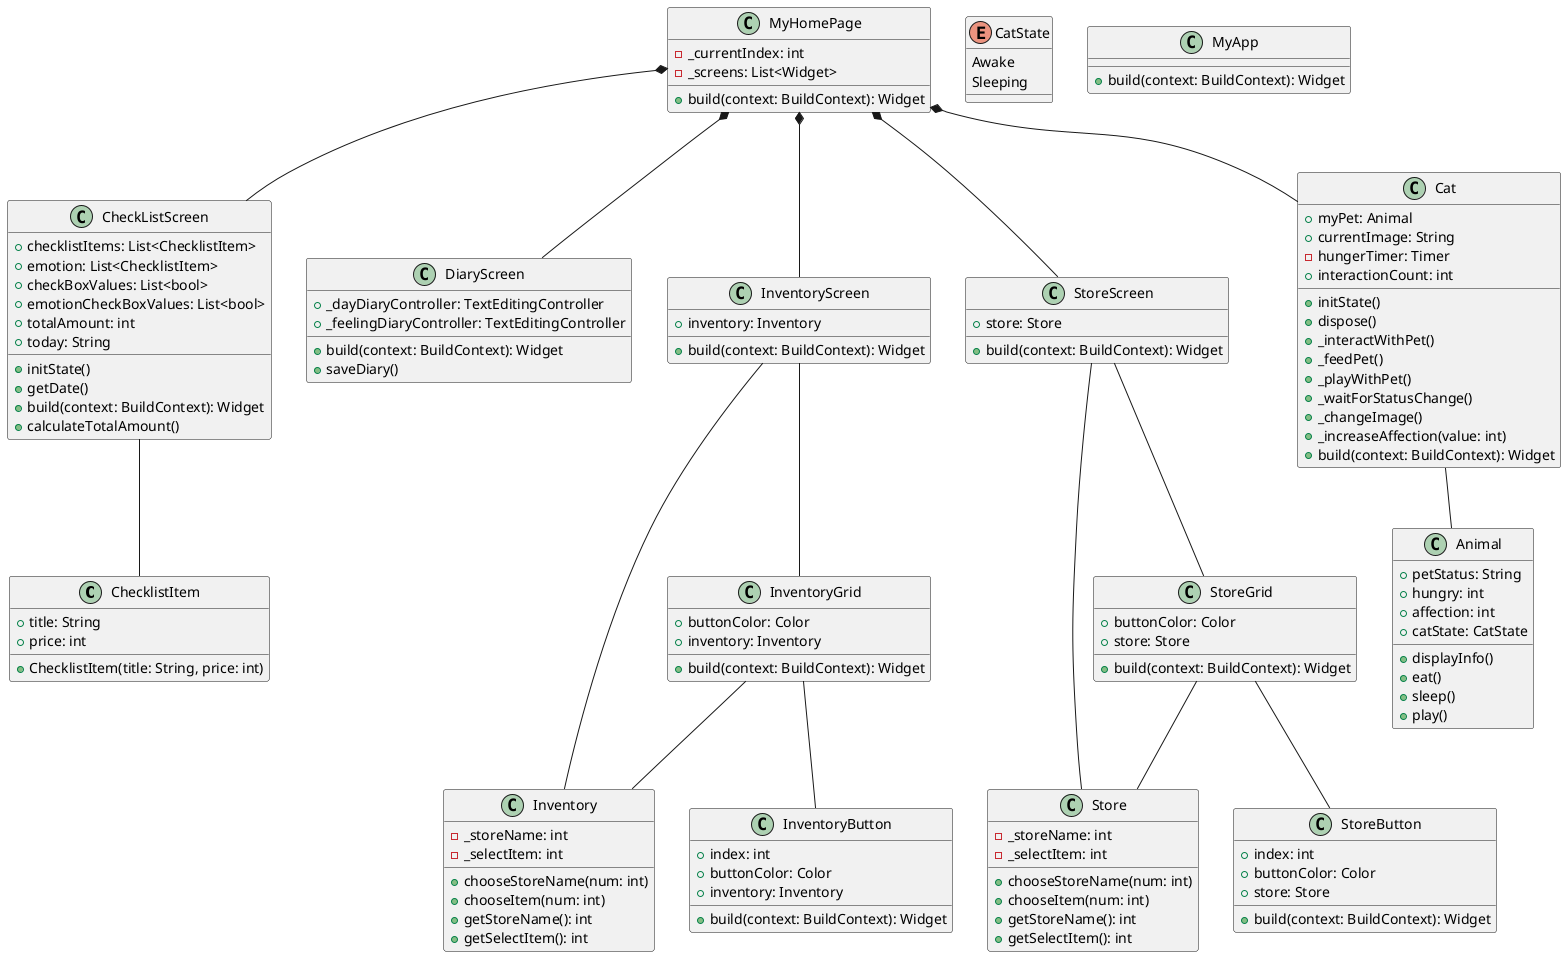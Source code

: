 @startuml

class ChecklistItem {
  +title: String
  +price: int
  {method} +ChecklistItem(title: String, price: int)
}

class CheckListScreen {
  +checklistItems: List<ChecklistItem>
  +emotion: List<ChecklistItem>
  +checkBoxValues: List<bool>
  +emotionCheckBoxValues: List<bool>
  +totalAmount: int
  +today: String
  {method} +initState()
  {method} +getDate()
  {method} +build(context: BuildContext): Widget
  {method} +calculateTotalAmount()
}

class DiaryScreen {
  +_dayDiaryController: TextEditingController
  +_feelingDiaryController: TextEditingController
  {method} +build(context: BuildContext): Widget
  {method} +saveDiary()
}

class Inventory {
  -_storeName: int
  -_selectItem: int
  {method} +chooseStoreName(num: int)
  {method} +chooseItem(num: int)
  {method} +getStoreName(): int
  {method} +getSelectItem(): int
}

class InventoryScreen {
  +inventory: Inventory
  {method} +build(context: BuildContext): Widget
}

class InventoryGrid {
  +buttonColor: Color
  +inventory: Inventory
  {method} +build(context: BuildContext): Widget
}

class InventoryButton {
  +index: int
  +buttonColor: Color
  +inventory: Inventory
  {method} +build(context: BuildContext): Widget
}

class Store {
  -_storeName: int
  -_selectItem: int
  {method} +chooseStoreName(num: int)
  {method} +chooseItem(num: int)
  {method} +getStoreName(): int
  {method} +getSelectItem(): int
}

class StoreScreen {
  +store: Store
  {method} +build(context: BuildContext): Widget
}

class StoreGrid {
  +buttonColor: Color
  +store: Store
  {method} +build(context: BuildContext): Widget
}

class StoreButton {
  +index: int
  +buttonColor: Color
  +store: Store
  {method} +build(context: BuildContext): Widget
}

class Animal {
  +petStatus: String
  +hungry: int
  +affection: int
  +catState: CatState
  {method} +displayInfo()
  {method} +eat()
  {method} +sleep()
  {method} +play()
}

enum CatState {
  Awake
  Sleeping
}

class Cat {
  +myPet: Animal
  +currentImage: String
  -hungerTimer: Timer
  +interactionCount: int
  {method} +initState()
  {method} +dispose()
  {method} +_interactWithPet()
  {method} +_feedPet()
  {method} +_playWithPet()
  {method} +_waitForStatusChange()
  {method} +_changeImage()
  {method} +_increaseAffection(value: int)
  {method} +build(context: BuildContext): Widget
}

class MyHomePage {
  -_currentIndex: int
  -_screens: List<Widget>
  {method} +build(context: BuildContext): Widget
}

class MyApp {
  {method} +build(context: BuildContext): Widget
}

MyHomePage *-- CheckListScreen
MyHomePage *-- InventoryScreen
MyHomePage *-- Cat
MyHomePage *-- StoreScreen
MyHomePage *-- DiaryScreen

CheckListScreen -- ChecklistItem

InventoryScreen -- Inventory
InventoryScreen -- InventoryGrid

InventoryGrid -- InventoryButton
InventoryGrid -- Inventory

StoreScreen -- Store
StoreScreen -- StoreGrid

StoreGrid -- StoreButton
StoreGrid -- Store

Cat -- Animal

@enduml
